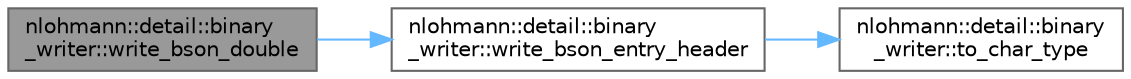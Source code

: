 digraph "nlohmann::detail::binary_writer::write_bson_double"
{
 // LATEX_PDF_SIZE
  bgcolor="transparent";
  edge [fontname=Helvetica,fontsize=10,labelfontname=Helvetica,labelfontsize=10];
  node [fontname=Helvetica,fontsize=10,shape=box,height=0.2,width=0.4];
  rankdir="LR";
  Node1 [label="nlohmann::detail::binary\l_writer::write_bson_double",height=0.2,width=0.4,color="gray40", fillcolor="grey60", style="filled", fontcolor="black",tooltip="Writes a BSON element with key name and double value value."];
  Node1 -> Node2 [color="steelblue1",style="solid"];
  Node2 [label="nlohmann::detail::binary\l_writer::write_bson_entry_header",height=0.2,width=0.4,color="grey40", fillcolor="white", style="filled",URL="$a02039.html#a1b5b7f5c03b1f8b1f59ea61db9634108",tooltip="Writes the given element_type and name to the output adapter."];
  Node2 -> Node3 [color="steelblue1",style="solid"];
  Node3 [label="nlohmann::detail::binary\l_writer::to_char_type",height=0.2,width=0.4,color="grey40", fillcolor="white", style="filled",URL="$a02039.html#ab77aa48692bd4e64e4f051ce6aeb6d2d",tooltip=" "];
}
